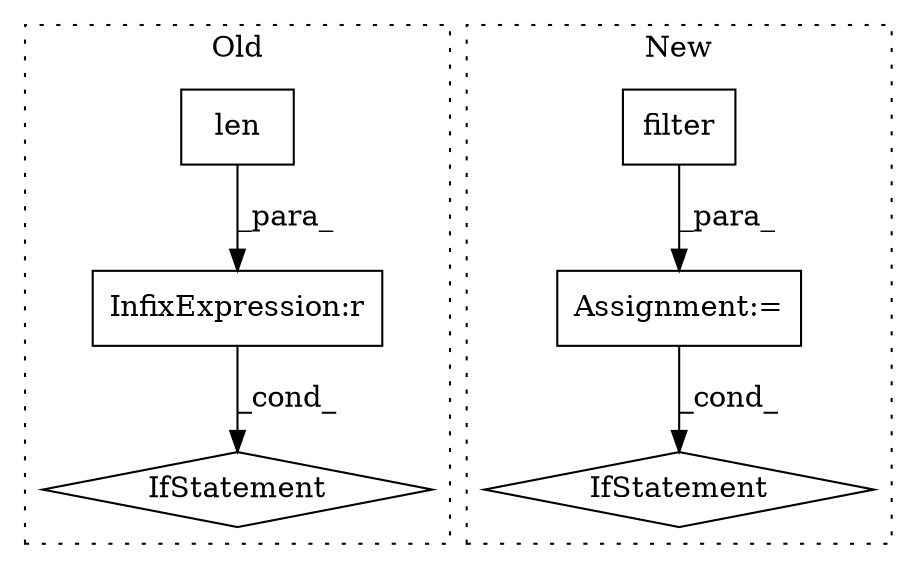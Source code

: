 digraph G {
subgraph cluster0 {
1 [label="len" a="32" s="12337,12352" l="4,1" shape="box"];
4 [label="IfStatement" a="25" s="12333,12357" l="4,2" shape="diamond"];
5 [label="InfixExpression:r" a="27" s="12353" l="3" shape="box"];
label = "Old";
style="dotted";
}
subgraph cluster1 {
2 [label="filter" a="32" s="13150,13236" l="7,1" shape="box"];
3 [label="Assignment:=" a="7" s="13068" l="1" shape="box"];
6 [label="IfStatement" a="25" s="13287" l="3" shape="diamond"];
label = "New";
style="dotted";
}
1 -> 5 [label="_para_"];
2 -> 3 [label="_para_"];
3 -> 6 [label="_cond_"];
5 -> 4 [label="_cond_"];
}